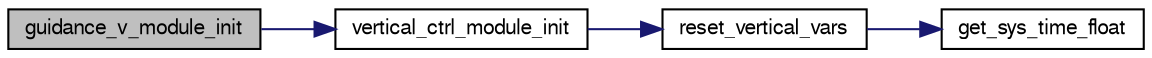 digraph "guidance_v_module_init"
{
  edge [fontname="FreeSans",fontsize="10",labelfontname="FreeSans",labelfontsize="10"];
  node [fontname="FreeSans",fontsize="10",shape=record];
  rankdir="LR";
  Node1 [label="guidance_v_module_init",height=0.2,width=0.4,color="black", fillcolor="grey75", style="filled", fontcolor="black"];
  Node1 -> Node2 [color="midnightblue",fontsize="10",style="solid",fontname="FreeSans"];
  Node2 [label="vertical_ctrl_module_init",height=0.2,width=0.4,color="black", fillcolor="white", style="filled",URL="$optical__flow__hover_8c.html#a089aaff33040a49a6598aad79528dd1e",tooltip="Initialize the vertical optical flow hover module. "];
  Node2 -> Node3 [color="midnightblue",fontsize="10",style="solid",fontname="FreeSans"];
  Node3 [label="reset_vertical_vars",height=0.2,width=0.4,color="black", fillcolor="white", style="filled",URL="$optical__flow__hover_8c.html#aa1f1ab30f74e185f0cc6c922cb0e2354",tooltip="Reset all vertical variables: "];
  Node3 -> Node4 [color="midnightblue",fontsize="10",style="solid",fontname="FreeSans"];
  Node4 [label="get_sys_time_float",height=0.2,width=0.4,color="black", fillcolor="white", style="filled",URL="$sys__time_8h.html#af486c2fb33d8d33645256a9970eb056e",tooltip="Get the time in seconds since startup. "];
}
